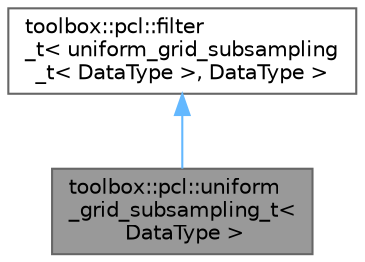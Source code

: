 digraph "toolbox::pcl::uniform_grid_subsampling_t&lt; DataType &gt;"
{
 // LATEX_PDF_SIZE
  bgcolor="transparent";
  edge [fontname=Helvetica,fontsize=10,labelfontname=Helvetica,labelfontsize=10];
  node [fontname=Helvetica,fontsize=10,shape=box,height=0.2,width=0.4];
  Node1 [id="Node000001",label="toolbox::pcl::uniform\l_grid_subsampling_t\<\l DataType \>",height=0.2,width=0.4,color="gray40", fillcolor="grey60", style="filled", fontcolor="black",tooltip=" "];
  Node2 -> Node1 [id="edge1_Node000001_Node000002",dir="back",color="steelblue1",style="solid",tooltip=" "];
  Node2 [id="Node000002",label="toolbox::pcl::filter\l_t\< uniform_grid_subsampling\l_t\< DataType \>, DataType \>",height=0.2,width=0.4,color="gray40", fillcolor="white", style="filled",URL="$classtoolbox_1_1pcl_1_1filter__t.html",tooltip=" "];
}
